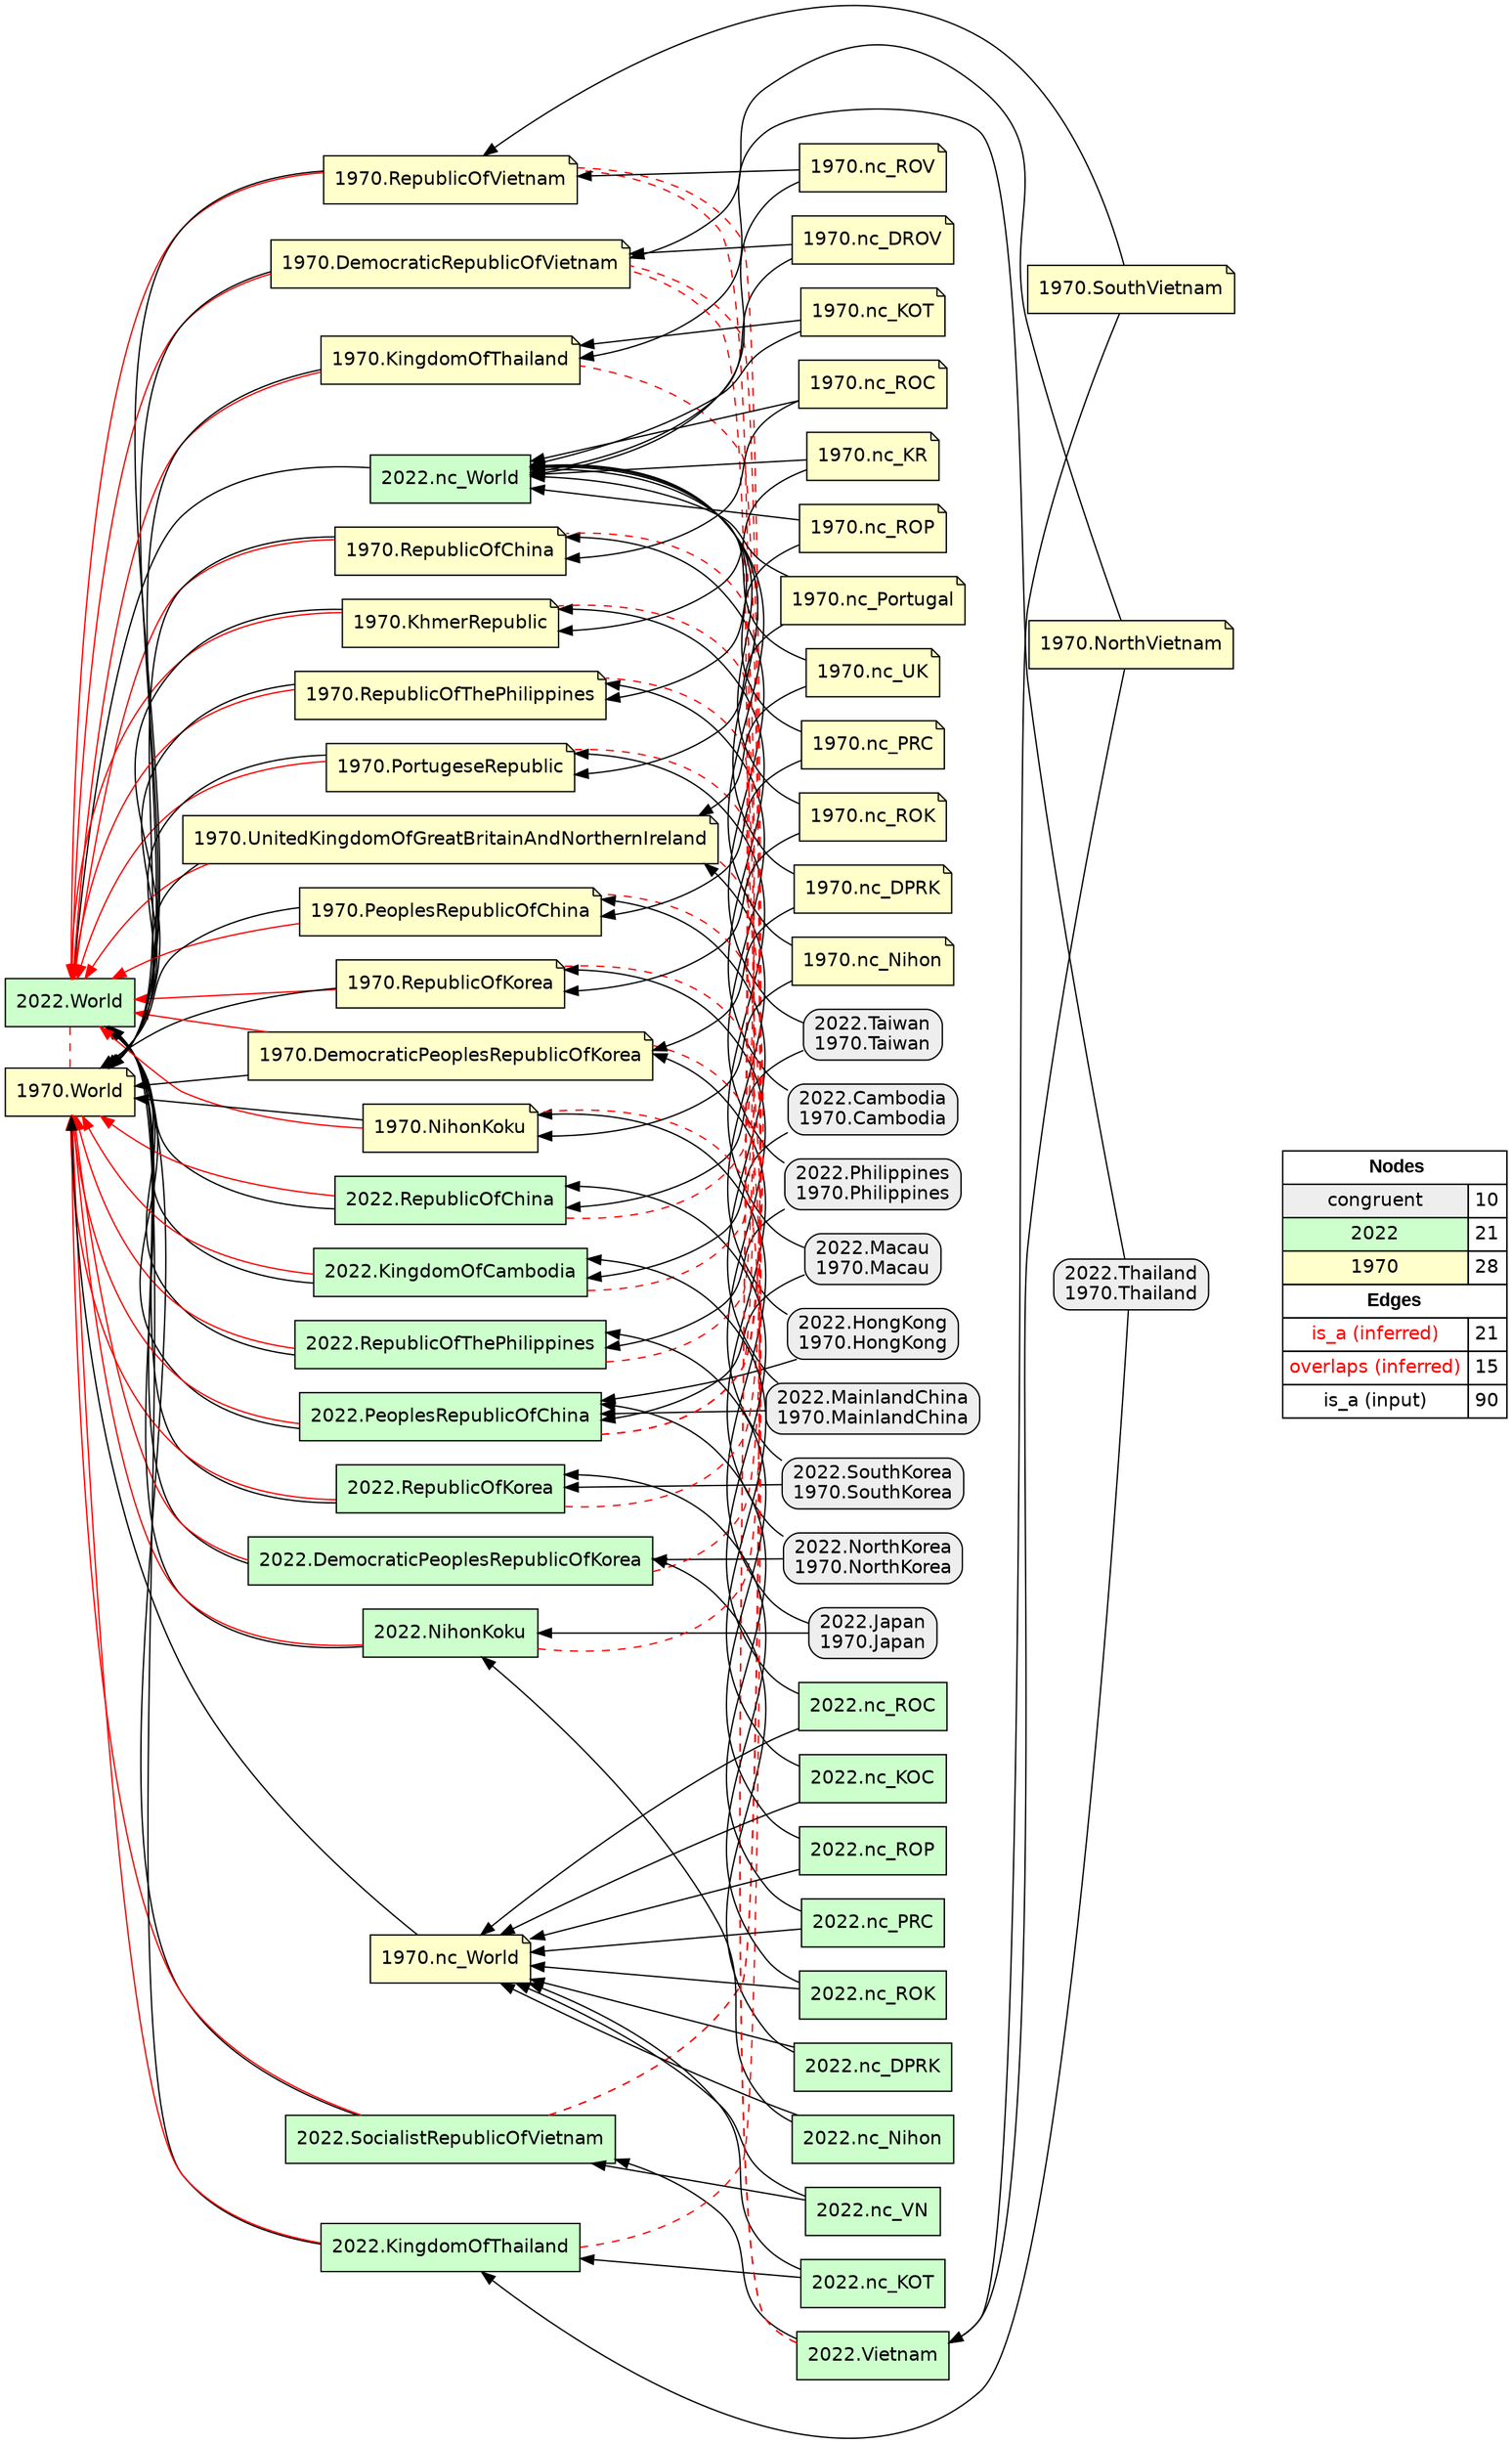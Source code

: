 digraph{
rankdir=RL
node[shape=box style="filled,rounded" fillcolor="#EEEEEE" fontname="helvetica"] 
"2022.Thailand\n1970.Thailand"
"2022.NorthKorea\n1970.NorthKorea"
"2022.Macau\n1970.Macau"
"2022.Cambodia\n1970.Cambodia"
"2022.Japan\n1970.Japan"
"2022.HongKong\n1970.HongKong"
"2022.Taiwan\n1970.Taiwan"
"2022.Philippines\n1970.Philippines"
"2022.SouthKorea\n1970.SouthKorea"
"2022.MainlandChina\n1970.MainlandChina"
node[shape=box style=filled fillcolor="#CCFFCC" fontname="helvetica"] 
"2022.RepublicOfThePhilippines"
"2022.nc_VN"
"2022.SocialistRepublicOfVietnam"
"2022.RepublicOfKorea"
"2022.DemocraticPeoplesRepublicOfKorea"
"2022.nc_World"
"2022.PeoplesRepublicOfChina"
"2022.nc_ROC"
"2022.nc_DPRK"
"2022.RepublicOfChina"
"2022.nc_KOT"
"2022.KingdomOfCambodia"
"2022.nc_Nihon"
"2022.Vietnam"
"2022.NihonKoku"
"2022.World"
"2022.KingdomOfThailand"
"2022.nc_PRC"
"2022.nc_ROK"
"2022.nc_KOC"
"2022.nc_ROP"
node[shape=note style=filled fillcolor="#FFFFCC" fontname="helvetica"] 
"1970.nc_DROV"
"1970.RepublicOfKorea"
"1970.NorthVietnam"
"1970.nc_ROV"
"1970.nc_ROP"
"1970.NihonKoku"
"1970.nc_ROK"
"1970.nc_ROC"
"1970.PortugeseRepublic"
"1970.nc_Portugal"
"1970.KhmerRepublic"
"1970.DemocraticPeoplesRepublicOfKorea"
"1970.nc_DPRK"
"1970.nc_Nihon"
"1970.RepublicOfChina"
"1970.UnitedKingdomOfGreatBritainAndNorthernIreland"
"1970.nc_UK"
"1970.nc_PRC"
"1970.nc_KOT"
"1970.nc_World"
"1970.RepublicOfVietnam"
"1970.World"
"1970.SouthVietnam"
"1970.RepublicOfThePhilippines"
"1970.DemocraticRepublicOfVietnam"
"1970.PeoplesRepublicOfChina"
"1970.nc_KR"
"1970.KingdomOfThailand"
edge[arrowhead=normal style=solid color="#FF0000" constraint=true penwidth=1]
"2022.NihonKoku" -> "1970.World"
"1970.KhmerRepublic" -> "2022.World"
"1970.PeoplesRepublicOfChina" -> "2022.World"
"1970.RepublicOfChina" -> "2022.World"
"1970.UnitedKingdomOfGreatBritainAndNorthernIreland" -> "2022.World"
"1970.DemocraticPeoplesRepublicOfKorea" -> "2022.World"
"2022.PeoplesRepublicOfChina" -> "1970.World"
"1970.KingdomOfThailand" -> "2022.World"
"2022.KingdomOfThailand" -> "1970.World"
"2022.RepublicOfChina" -> "1970.World"
"1970.NihonKoku" -> "2022.World"
"1970.DemocraticRepublicOfVietnam" -> "2022.World"
"1970.RepublicOfThePhilippines" -> "2022.World"
"1970.RepublicOfVietnam" -> "2022.World"
"2022.RepublicOfKorea" -> "1970.World"
"1970.RepublicOfKorea" -> "2022.World"
"1970.PortugeseRepublic" -> "2022.World"
"2022.DemocraticPeoplesRepublicOfKorea" -> "1970.World"
"2022.KingdomOfCambodia" -> "1970.World"
"2022.RepublicOfThePhilippines" -> "1970.World"
"2022.SocialistRepublicOfVietnam" -> "1970.World"
edge[arrowhead=none style=dashed color="#FF0000" constraint=false penwidth=1]
"2022.KingdomOfCambodia" -> "1970.KhmerRepublic"
"2022.PeoplesRepublicOfChina" -> "1970.UnitedKingdomOfGreatBritainAndNorthernIreland"
"2022.SocialistRepublicOfVietnam" -> "1970.DemocraticRepublicOfVietnam"
"2022.SocialistRepublicOfVietnam" -> "1970.RepublicOfVietnam"
"2022.PeoplesRepublicOfChina" -> "1970.PortugeseRepublic"
"2022.KingdomOfThailand" -> "1970.KingdomOfThailand"
"2022.NihonKoku" -> "1970.NihonKoku"
"2022.RepublicOfKorea" -> "1970.RepublicOfKorea"
"2022.RepublicOfThePhilippines" -> "1970.RepublicOfThePhilippines"
"2022.DemocraticPeoplesRepublicOfKorea" -> "1970.DemocraticPeoplesRepublicOfKorea"
"2022.Vietnam" -> "1970.RepublicOfVietnam"
"2022.Vietnam" -> "1970.DemocraticRepublicOfVietnam"
"2022.World" -> "1970.World"
"2022.RepublicOfChina" -> "1970.RepublicOfChina"
"2022.PeoplesRepublicOfChina" -> "1970.PeoplesRepublicOfChina"
edge[arrowhead=normal style=dotted color="#000000" constraint=true penwidth=1]
edge[arrowhead=normal style=solid color="#000000" constraint=true penwidth=1]
"2022.nc_ROC" -> "2022.RepublicOfChina"
"2022.nc_DPRK" -> "2022.DemocraticPeoplesRepublicOfKorea"
"1970.NorthVietnam" -> "1970.DemocraticRepublicOfVietnam"
"2022.nc_VN" -> "2022.SocialistRepublicOfVietnam"
"2022.RepublicOfKorea" -> "2022.World"
"1970.nc_ROC" -> "1970.RepublicOfChina"
"1970.nc_PRC" -> "1970.PeoplesRepublicOfChina"
"2022.Thailand\n1970.Thailand" -> "2022.KingdomOfThailand"
"2022.nc_PRC" -> "1970.nc_World"
"1970.nc_DPRK" -> "2022.nc_World"
"2022.nc_ROK" -> "2022.RepublicOfKorea"
"1970.nc_KOT" -> "1970.KingdomOfThailand"
"1970.nc_KR" -> "2022.nc_World"
"2022.nc_Nihon" -> "2022.NihonKoku"
"2022.Philippines\n1970.Philippines" -> "2022.RepublicOfThePhilippines"
"1970.nc_UK" -> "1970.UnitedKingdomOfGreatBritainAndNorthernIreland"
"2022.SocialistRepublicOfVietnam" -> "2022.World"
"1970.DemocraticRepublicOfVietnam" -> "1970.World"
"1970.nc_DROV" -> "2022.nc_World"
"2022.RepublicOfChina" -> "2022.World"
"1970.PortugeseRepublic" -> "1970.World"
"1970.nc_Nihon" -> "2022.nc_World"
"2022.KingdomOfCambodia" -> "2022.World"
"1970.NorthVietnam" -> "2022.Vietnam"
"2022.NorthKorea\n1970.NorthKorea" -> "2022.DemocraticPeoplesRepublicOfKorea"
"1970.UnitedKingdomOfGreatBritainAndNorthernIreland" -> "1970.World"
"2022.Macau\n1970.Macau" -> "1970.PortugeseRepublic"
"1970.PeoplesRepublicOfChina" -> "1970.World"
"2022.nc_KOT" -> "2022.KingdomOfThailand"
"1970.nc_ROV" -> "1970.RepublicOfVietnam"
"2022.nc_ROC" -> "1970.nc_World"
"1970.nc_ROP" -> "1970.RepublicOfThePhilippines"
"2022.SouthKorea\n1970.SouthKorea" -> "1970.RepublicOfKorea"
"2022.nc_KOC" -> "1970.nc_World"
"1970.nc_World" -> "1970.World"
"2022.Macau\n1970.Macau" -> "2022.PeoplesRepublicOfChina"
"1970.nc_ROP" -> "2022.nc_World"
"2022.NihonKoku" -> "2022.World"
"2022.Japan\n1970.Japan" -> "1970.NihonKoku"
"2022.nc_ROP" -> "2022.RepublicOfThePhilippines"
"1970.nc_ROV" -> "2022.nc_World"
"2022.Taiwan\n1970.Taiwan" -> "1970.RepublicOfChina"
"1970.nc_DPRK" -> "1970.DemocraticPeoplesRepublicOfKorea"
"1970.nc_ROK" -> "1970.RepublicOfKorea"
"2022.Cambodia\n1970.Cambodia" -> "2022.KingdomOfCambodia"
"2022.Thailand\n1970.Thailand" -> "1970.KingdomOfThailand"
"1970.KhmerRepublic" -> "1970.World"
"1970.DemocraticPeoplesRepublicOfKorea" -> "1970.World"
"2022.MainlandChina\n1970.MainlandChina" -> "2022.PeoplesRepublicOfChina"
"2022.SouthKorea\n1970.SouthKorea" -> "2022.RepublicOfKorea"
"2022.nc_World" -> "2022.World"
"1970.RepublicOfChina" -> "1970.World"
"2022.Vietnam" -> "2022.SocialistRepublicOfVietnam"
"1970.nc_PRC" -> "2022.nc_World"
"2022.Japan\n1970.Japan" -> "2022.NihonKoku"
"2022.nc_DPRK" -> "1970.nc_World"
"1970.SouthVietnam" -> "2022.Vietnam"
"2022.RepublicOfThePhilippines" -> "2022.World"
"2022.NorthKorea\n1970.NorthKorea" -> "1970.DemocraticPeoplesRepublicOfKorea"
"1970.NihonKoku" -> "1970.World"
"2022.Cambodia\n1970.Cambodia" -> "1970.KhmerRepublic"
"2022.nc_ROK" -> "1970.nc_World"
"1970.nc_KOT" -> "2022.nc_World"
"1970.nc_Nihon" -> "1970.NihonKoku"
"1970.KingdomOfThailand" -> "1970.World"
"1970.nc_UK" -> "2022.nc_World"
"1970.nc_Portugal" -> "1970.PortugeseRepublic"
"2022.PeoplesRepublicOfChina" -> "2022.World"
"1970.nc_Portugal" -> "2022.nc_World"
"2022.nc_ROP" -> "1970.nc_World"
"2022.HongKong\n1970.HongKong" -> "1970.UnitedKingdomOfGreatBritainAndNorthernIreland"
"2022.HongKong\n1970.HongKong" -> "2022.PeoplesRepublicOfChina"
"1970.RepublicOfVietnam" -> "1970.World"
"1970.nc_DROV" -> "1970.DemocraticRepublicOfVietnam"
"2022.DemocraticPeoplesRepublicOfKorea" -> "2022.World"
"2022.MainlandChina\n1970.MainlandChina" -> "1970.PeoplesRepublicOfChina"
"2022.nc_KOT" -> "1970.nc_World"
"1970.RepublicOfKorea" -> "1970.World"
"2022.nc_VN" -> "1970.nc_World"
"2022.Philippines\n1970.Philippines" -> "1970.RepublicOfThePhilippines"
"1970.SouthVietnam" -> "1970.RepublicOfVietnam"
"1970.nc_KR" -> "1970.KhmerRepublic"
"2022.nc_KOC" -> "2022.KingdomOfCambodia"
"1970.nc_ROK" -> "2022.nc_World"
"2022.nc_Nihon" -> "1970.nc_World"
"1970.RepublicOfThePhilippines" -> "1970.World"
"2022.Taiwan\n1970.Taiwan" -> "2022.RepublicOfChina"
"1970.nc_ROC" -> "2022.nc_World"
"2022.KingdomOfThailand" -> "2022.World"
"2022.nc_PRC" -> "2022.PeoplesRepublicOfChina"
node[shape=box] 
{rank=source Legend [fillcolor= white margin=0 label=< 
 <TABLE BORDER="0" CELLBORDER="1" CELLSPACING="0" CELLPADDING="4"> 
<TR> <TD COLSPAN="2"><font face="Arial Black"> Nodes</font></TD> </TR> 
<TR> 
 <TD bgcolor="#EEEEEE" fontname="helvetica">congruent</TD> 
 <TD>10</TD> 
 </TR> 
<TR> 
 <TD bgcolor="#CCFFCC" fontname="helvetica">2022</TD> 
 <TD>21</TD> 
 </TR> 
<TR> 
 <TD bgcolor="#FFFFCC" fontname="helvetica">1970</TD> 
 <TD>28</TD> 
 </TR> 
<TR> <TD COLSPAN="2"><font face = "Arial Black"> Edges </font></TD> </TR> 
<TR> 
 <TD><font color ="#FF0000">is_a (inferred)</font></TD><TD>21</TD>
</TR>
<TR> 
 <TD><font color ="#FF0000">overlaps (inferred)</font></TD><TD>15</TD>
</TR>
<TR> 
 <TD><font color ="#000000">is_a (input)</font></TD><TD>90</TD>
</TR>
</TABLE> 
 >] } 
}